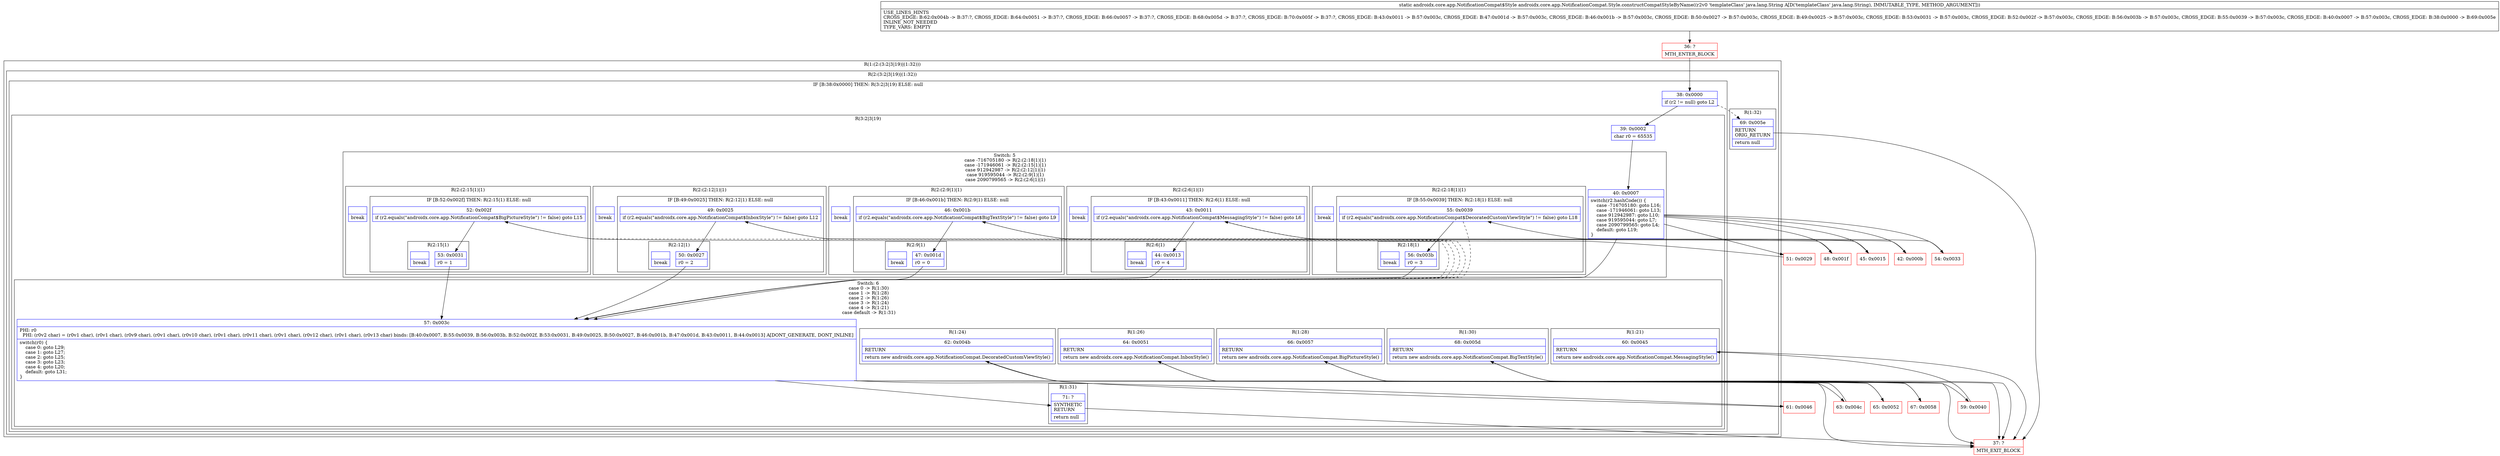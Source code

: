 digraph "CFG forandroidx.core.app.NotificationCompat.Style.constructCompatStyleByName(Ljava\/lang\/String;)Landroidx\/core\/app\/NotificationCompat$Style;" {
subgraph cluster_Region_1406332305 {
label = "R(1:(2:(3:2|3|19)|(1:32)))";
node [shape=record,color=blue];
subgraph cluster_Region_1777568394 {
label = "R(2:(3:2|3|19)|(1:32))";
node [shape=record,color=blue];
subgraph cluster_IfRegion_2108949852 {
label = "IF [B:38:0x0000] THEN: R(3:2|3|19) ELSE: null";
node [shape=record,color=blue];
Node_38 [shape=record,label="{38\:\ 0x0000|if (r2 != null) goto L2\l}"];
subgraph cluster_Region_578622130 {
label = "R(3:2|3|19)";
node [shape=record,color=blue];
Node_39 [shape=record,label="{39\:\ 0x0002|char r0 = 65535\l}"];
subgraph cluster_SwitchRegion_1100241139 {
label = "Switch: 5
 case -716705180 -> R(2:(2:18|1)|1)
 case -171946061 -> R(2:(2:15|1)|1)
 case 912942987 -> R(2:(2:12|1)|1)
 case 919595044 -> R(2:(2:9|1)|1)
 case 2090799565 -> R(2:(2:6|1)|1)";
node [shape=record,color=blue];
Node_40 [shape=record,label="{40\:\ 0x0007|switch(r2.hashCode()) \{\l    case \-716705180: goto L16;\l    case \-171946061: goto L13;\l    case 912942987: goto L10;\l    case 919595044: goto L7;\l    case 2090799565: goto L4;\l    default: goto L19;\l\}\l}"];
subgraph cluster_Region_91134773 {
label = "R(2:(2:18|1)|1)";
node [shape=record,color=blue];
subgraph cluster_IfRegion_1883043528 {
label = "IF [B:55:0x0039] THEN: R(2:18|1) ELSE: null";
node [shape=record,color=blue];
Node_55 [shape=record,label="{55\:\ 0x0039|if (r2.equals(\"androidx.core.app.NotificationCompat$DecoratedCustomViewStyle\") != false) goto L18\l}"];
subgraph cluster_Region_1810701248 {
label = "R(2:18|1)";
node [shape=record,color=blue];
Node_56 [shape=record,label="{56\:\ 0x003b|r0 = 3\l}"];
Node_InsnContainer_771720054 [shape=record,label="{|break\l}"];
}
}
Node_InsnContainer_1322194426 [shape=record,label="{|break\l}"];
}
subgraph cluster_Region_1065981989 {
label = "R(2:(2:15|1)|1)";
node [shape=record,color=blue];
subgraph cluster_IfRegion_680833962 {
label = "IF [B:52:0x002f] THEN: R(2:15|1) ELSE: null";
node [shape=record,color=blue];
Node_52 [shape=record,label="{52\:\ 0x002f|if (r2.equals(\"androidx.core.app.NotificationCompat$BigPictureStyle\") != false) goto L15\l}"];
subgraph cluster_Region_1595267654 {
label = "R(2:15|1)";
node [shape=record,color=blue];
Node_53 [shape=record,label="{53\:\ 0x0031|r0 = 1\l}"];
Node_InsnContainer_2040619517 [shape=record,label="{|break\l}"];
}
}
Node_InsnContainer_1341643766 [shape=record,label="{|break\l}"];
}
subgraph cluster_Region_1011628701 {
label = "R(2:(2:12|1)|1)";
node [shape=record,color=blue];
subgraph cluster_IfRegion_835245917 {
label = "IF [B:49:0x0025] THEN: R(2:12|1) ELSE: null";
node [shape=record,color=blue];
Node_49 [shape=record,label="{49\:\ 0x0025|if (r2.equals(\"androidx.core.app.NotificationCompat$InboxStyle\") != false) goto L12\l}"];
subgraph cluster_Region_510450005 {
label = "R(2:12|1)";
node [shape=record,color=blue];
Node_50 [shape=record,label="{50\:\ 0x0027|r0 = 2\l}"];
Node_InsnContainer_1133831696 [shape=record,label="{|break\l}"];
}
}
Node_InsnContainer_852340223 [shape=record,label="{|break\l}"];
}
subgraph cluster_Region_1862853097 {
label = "R(2:(2:9|1)|1)";
node [shape=record,color=blue];
subgraph cluster_IfRegion_411935082 {
label = "IF [B:46:0x001b] THEN: R(2:9|1) ELSE: null";
node [shape=record,color=blue];
Node_46 [shape=record,label="{46\:\ 0x001b|if (r2.equals(\"androidx.core.app.NotificationCompat$BigTextStyle\") != false) goto L9\l}"];
subgraph cluster_Region_1422831784 {
label = "R(2:9|1)";
node [shape=record,color=blue];
Node_47 [shape=record,label="{47\:\ 0x001d|r0 = 0\l}"];
Node_InsnContainer_2093838349 [shape=record,label="{|break\l}"];
}
}
Node_InsnContainer_590383166 [shape=record,label="{|break\l}"];
}
subgraph cluster_Region_186589720 {
label = "R(2:(2:6|1)|1)";
node [shape=record,color=blue];
subgraph cluster_IfRegion_2121028832 {
label = "IF [B:43:0x0011] THEN: R(2:6|1) ELSE: null";
node [shape=record,color=blue];
Node_43 [shape=record,label="{43\:\ 0x0011|if (r2.equals(\"androidx.core.app.NotificationCompat$MessagingStyle\") != false) goto L6\l}"];
subgraph cluster_Region_1467912938 {
label = "R(2:6|1)";
node [shape=record,color=blue];
Node_44 [shape=record,label="{44\:\ 0x0013|r0 = 4\l}"];
Node_InsnContainer_1765154360 [shape=record,label="{|break\l}"];
}
}
Node_InsnContainer_1323305560 [shape=record,label="{|break\l}"];
}
}
subgraph cluster_SwitchRegion_642295209 {
label = "Switch: 6
 case 0 -> R(1:30)
 case 1 -> R(1:28)
 case 2 -> R(1:26)
 case 3 -> R(1:24)
 case 4 -> R(1:21)
 case default -> R(1:31)";
node [shape=record,color=blue];
Node_57 [shape=record,label="{57\:\ 0x003c|PHI: r0 \l  PHI: (r0v2 char) = (r0v1 char), (r0v1 char), (r0v9 char), (r0v1 char), (r0v10 char), (r0v1 char), (r0v11 char), (r0v1 char), (r0v12 char), (r0v1 char), (r0v13 char) binds: [B:40:0x0007, B:55:0x0039, B:56:0x003b, B:52:0x002f, B:53:0x0031, B:49:0x0025, B:50:0x0027, B:46:0x001b, B:47:0x001d, B:43:0x0011, B:44:0x0013] A[DONT_GENERATE, DONT_INLINE]\l|switch(r0) \{\l    case 0: goto L29;\l    case 1: goto L27;\l    case 2: goto L25;\l    case 3: goto L23;\l    case 4: goto L20;\l    default: goto L31;\l\}\l}"];
subgraph cluster_Region_1008594558 {
label = "R(1:30)";
node [shape=record,color=blue];
Node_68 [shape=record,label="{68\:\ 0x005d|RETURN\l|return new androidx.core.app.NotificationCompat.BigTextStyle()\l}"];
}
subgraph cluster_Region_541746761 {
label = "R(1:28)";
node [shape=record,color=blue];
Node_66 [shape=record,label="{66\:\ 0x0057|RETURN\l|return new androidx.core.app.NotificationCompat.BigPictureStyle()\l}"];
}
subgraph cluster_Region_2043968422 {
label = "R(1:26)";
node [shape=record,color=blue];
Node_64 [shape=record,label="{64\:\ 0x0051|RETURN\l|return new androidx.core.app.NotificationCompat.InboxStyle()\l}"];
}
subgraph cluster_Region_925371406 {
label = "R(1:24)";
node [shape=record,color=blue];
Node_62 [shape=record,label="{62\:\ 0x004b|RETURN\l|return new androidx.core.app.NotificationCompat.DecoratedCustomViewStyle()\l}"];
}
subgraph cluster_Region_1679129227 {
label = "R(1:21)";
node [shape=record,color=blue];
Node_60 [shape=record,label="{60\:\ 0x0045|RETURN\l|return new androidx.core.app.NotificationCompat.MessagingStyle()\l}"];
}
subgraph cluster_Region_387850350 {
label = "R(1:31)";
node [shape=record,color=blue];
Node_71 [shape=record,label="{71\:\ ?|SYNTHETIC\lRETURN\l|return null\l}"];
}
}
}
}
subgraph cluster_Region_1305305184 {
label = "R(1:32)";
node [shape=record,color=blue];
Node_69 [shape=record,label="{69\:\ 0x005e|RETURN\lORIG_RETURN\l|return null\l}"];
}
}
}
Node_36 [shape=record,color=red,label="{36\:\ ?|MTH_ENTER_BLOCK\l}"];
Node_42 [shape=record,color=red,label="{42\:\ 0x000b}"];
Node_45 [shape=record,color=red,label="{45\:\ 0x0015}"];
Node_48 [shape=record,color=red,label="{48\:\ 0x001f}"];
Node_51 [shape=record,color=red,label="{51\:\ 0x0029}"];
Node_54 [shape=record,color=red,label="{54\:\ 0x0033}"];
Node_59 [shape=record,color=red,label="{59\:\ 0x0040}"];
Node_37 [shape=record,color=red,label="{37\:\ ?|MTH_EXIT_BLOCK\l}"];
Node_61 [shape=record,color=red,label="{61\:\ 0x0046}"];
Node_63 [shape=record,color=red,label="{63\:\ 0x004c}"];
Node_65 [shape=record,color=red,label="{65\:\ 0x0052}"];
Node_67 [shape=record,color=red,label="{67\:\ 0x0058}"];
MethodNode[shape=record,label="{static androidx.core.app.NotificationCompat$Style androidx.core.app.NotificationCompat.Style.constructCompatStyleByName((r2v0 'templateClass' java.lang.String A[D('templateClass' java.lang.String), IMMUTABLE_TYPE, METHOD_ARGUMENT]))  | USE_LINES_HINTS\lCROSS_EDGE: B:62:0x004b \-\> B:37:?, CROSS_EDGE: B:64:0x0051 \-\> B:37:?, CROSS_EDGE: B:66:0x0057 \-\> B:37:?, CROSS_EDGE: B:68:0x005d \-\> B:37:?, CROSS_EDGE: B:70:0x005f \-\> B:37:?, CROSS_EDGE: B:43:0x0011 \-\> B:57:0x003c, CROSS_EDGE: B:47:0x001d \-\> B:57:0x003c, CROSS_EDGE: B:46:0x001b \-\> B:57:0x003c, CROSS_EDGE: B:50:0x0027 \-\> B:57:0x003c, CROSS_EDGE: B:49:0x0025 \-\> B:57:0x003c, CROSS_EDGE: B:53:0x0031 \-\> B:57:0x003c, CROSS_EDGE: B:52:0x002f \-\> B:57:0x003c, CROSS_EDGE: B:56:0x003b \-\> B:57:0x003c, CROSS_EDGE: B:55:0x0039 \-\> B:57:0x003c, CROSS_EDGE: B:40:0x0007 \-\> B:57:0x003c, CROSS_EDGE: B:38:0x0000 \-\> B:69:0x005e\lINLINE_NOT_NEEDED\lTYPE_VARS: EMPTY\l}"];
MethodNode -> Node_36;Node_38 -> Node_39;
Node_38 -> Node_69[style=dashed];
Node_39 -> Node_40;
Node_40 -> Node_42;
Node_40 -> Node_45;
Node_40 -> Node_48;
Node_40 -> Node_51;
Node_40 -> Node_54;
Node_40 -> Node_57;
Node_55 -> Node_56;
Node_55 -> Node_57[style=dashed];
Node_56 -> Node_57;
Node_52 -> Node_53;
Node_52 -> Node_57[style=dashed];
Node_53 -> Node_57;
Node_49 -> Node_50;
Node_49 -> Node_57[style=dashed];
Node_50 -> Node_57;
Node_46 -> Node_47;
Node_46 -> Node_57[style=dashed];
Node_47 -> Node_57;
Node_43 -> Node_44;
Node_43 -> Node_57[style=dashed];
Node_44 -> Node_57;
Node_57 -> Node_59;
Node_57 -> Node_61;
Node_57 -> Node_63;
Node_57 -> Node_65;
Node_57 -> Node_67;
Node_57 -> Node_71;
Node_68 -> Node_37;
Node_66 -> Node_37;
Node_64 -> Node_37;
Node_62 -> Node_37;
Node_60 -> Node_37;
Node_71 -> Node_37;
Node_69 -> Node_37;
Node_36 -> Node_38;
Node_42 -> Node_43;
Node_45 -> Node_46;
Node_48 -> Node_49;
Node_51 -> Node_52;
Node_54 -> Node_55;
Node_59 -> Node_60;
Node_61 -> Node_62;
Node_63 -> Node_64;
Node_65 -> Node_66;
Node_67 -> Node_68;
}

